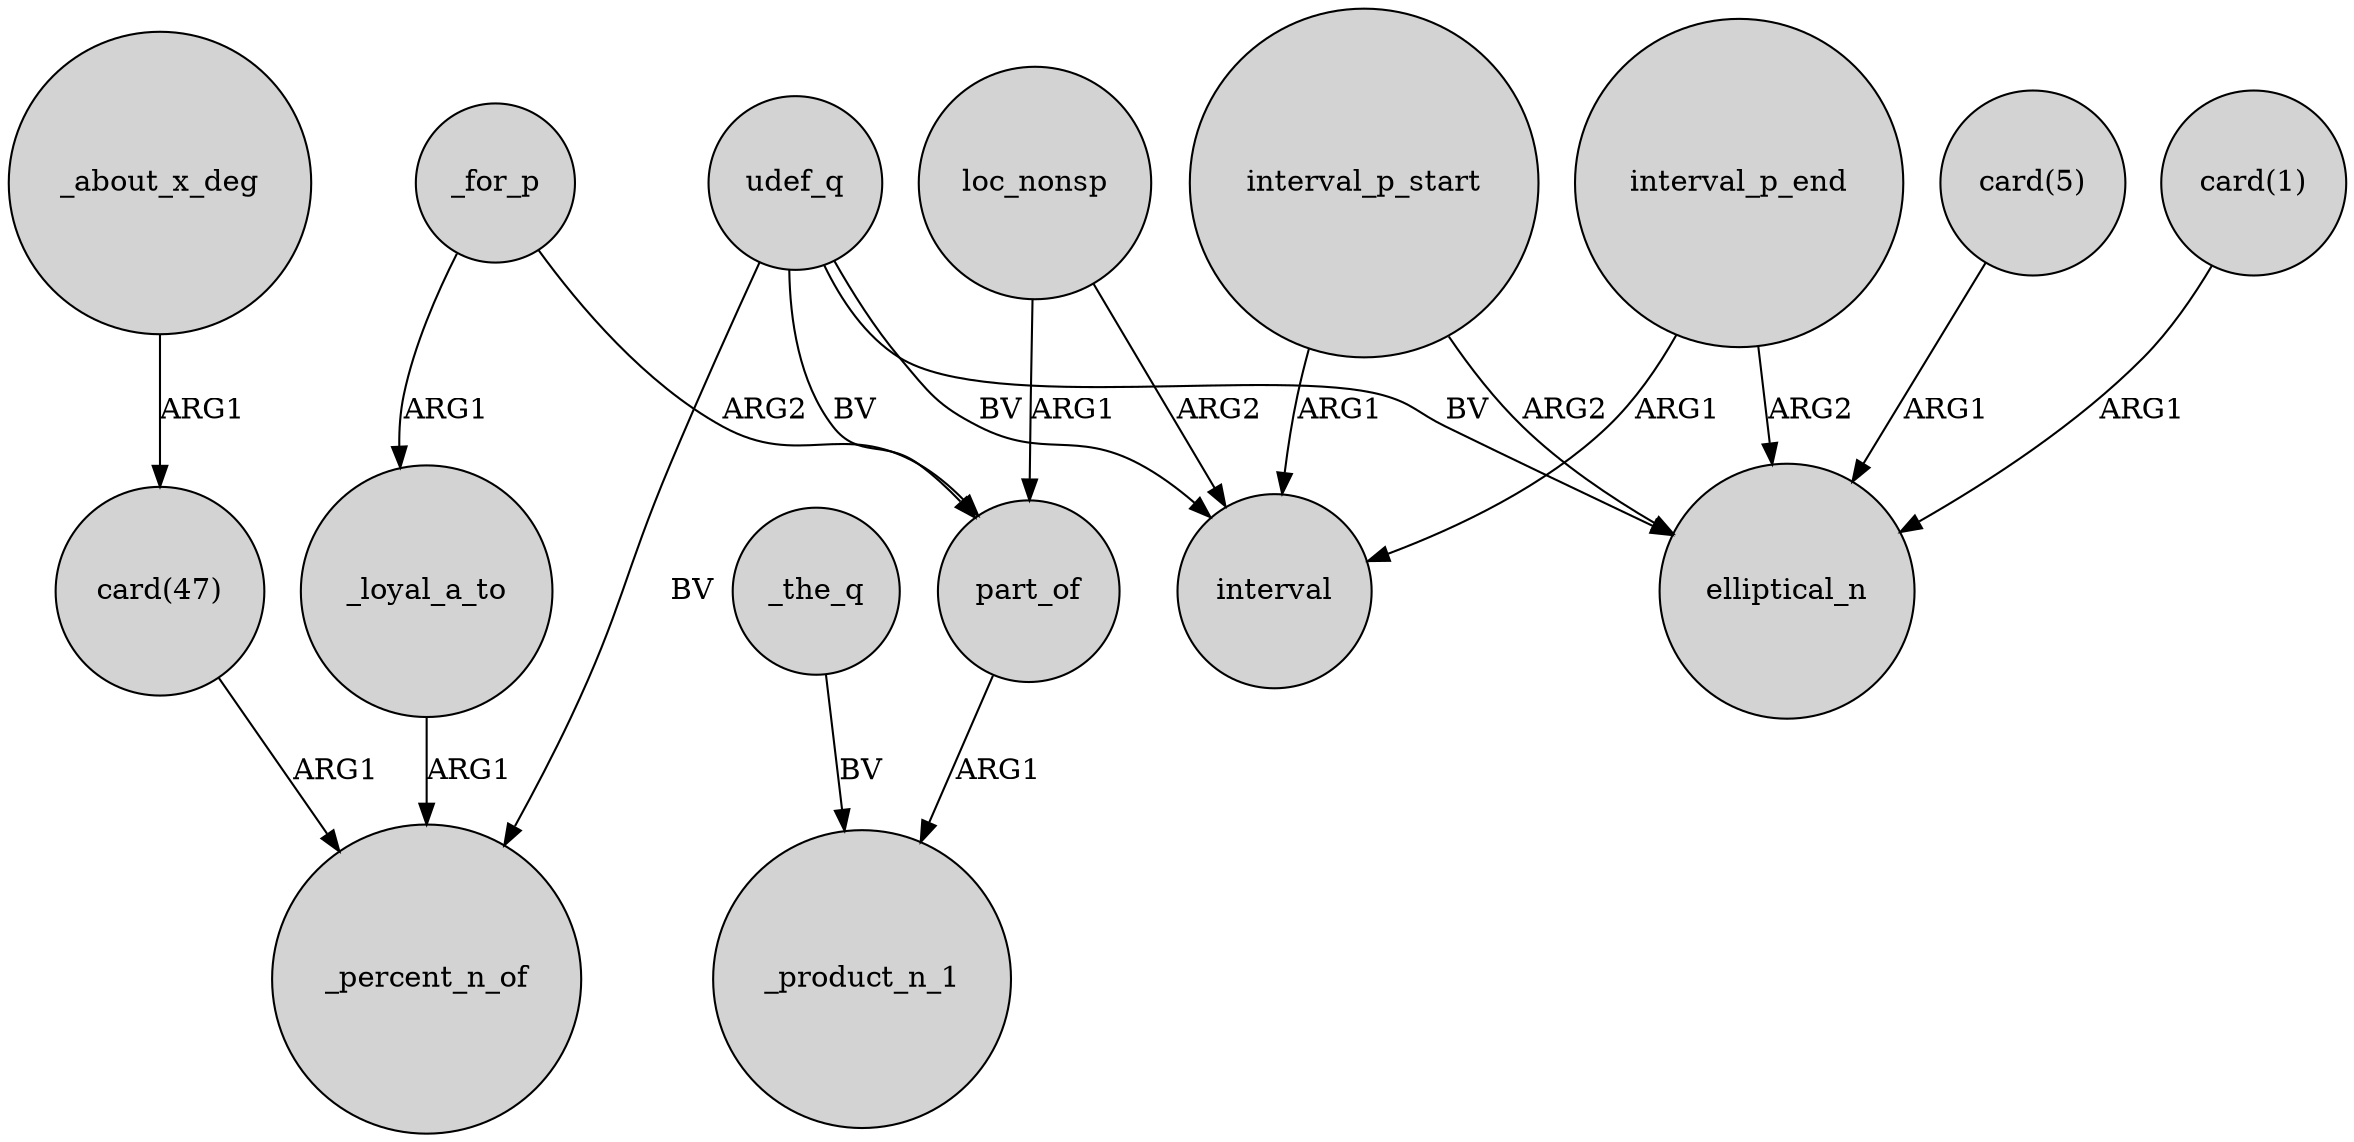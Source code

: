 digraph {
	node [shape=circle style=filled]
	_about_x_deg -> "card(47)" [label=ARG1]
	loc_nonsp -> interval [label=ARG2]
	udef_q -> part_of [label=BV]
	udef_q -> elliptical_n [label=BV]
	"card(5)" -> elliptical_n [label=ARG1]
	"card(47)" -> _percent_n_of [label=ARG1]
	interval_p_end -> elliptical_n [label=ARG2]
	loc_nonsp -> part_of [label=ARG1]
	interval_p_start -> elliptical_n [label=ARG2]
	_for_p -> _loyal_a_to [label=ARG1]
	_for_p -> part_of [label=ARG2]
	interval_p_start -> interval [label=ARG1]
	part_of -> _product_n_1 [label=ARG1]
	_the_q -> _product_n_1 [label=BV]
	interval_p_end -> interval [label=ARG1]
	"card(1)" -> elliptical_n [label=ARG1]
	_loyal_a_to -> _percent_n_of [label=ARG1]
	udef_q -> _percent_n_of [label=BV]
	udef_q -> interval [label=BV]
}
